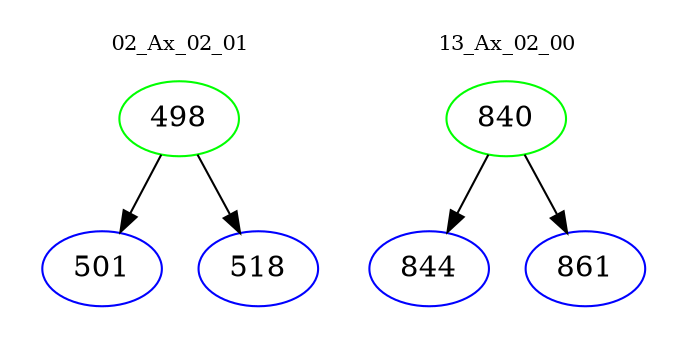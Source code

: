 digraph{
subgraph cluster_0 {
color = white
label = "02_Ax_02_01";
fontsize=10;
T0_498 [label="498", color="green"]
T0_498 -> T0_501 [color="black"]
T0_501 [label="501", color="blue"]
T0_498 -> T0_518 [color="black"]
T0_518 [label="518", color="blue"]
}
subgraph cluster_1 {
color = white
label = "13_Ax_02_00";
fontsize=10;
T1_840 [label="840", color="green"]
T1_840 -> T1_844 [color="black"]
T1_844 [label="844", color="blue"]
T1_840 -> T1_861 [color="black"]
T1_861 [label="861", color="blue"]
}
}
